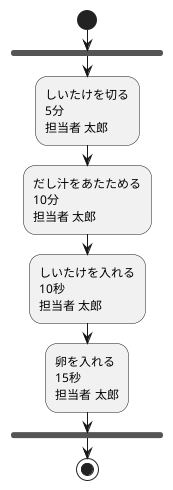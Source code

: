 @startuml かきたま汁を作る
start
fork
  :しいたけを切る
  5分
  担当者 太郎;
  :だし汁をあたためる
  10分
  担当者 太郎;
  :しいたけを入れる
  10秒
  担当者 太郎;
  :卵を入れる
  15秒
  担当者 太郎;
end fork

stop
@enduml
